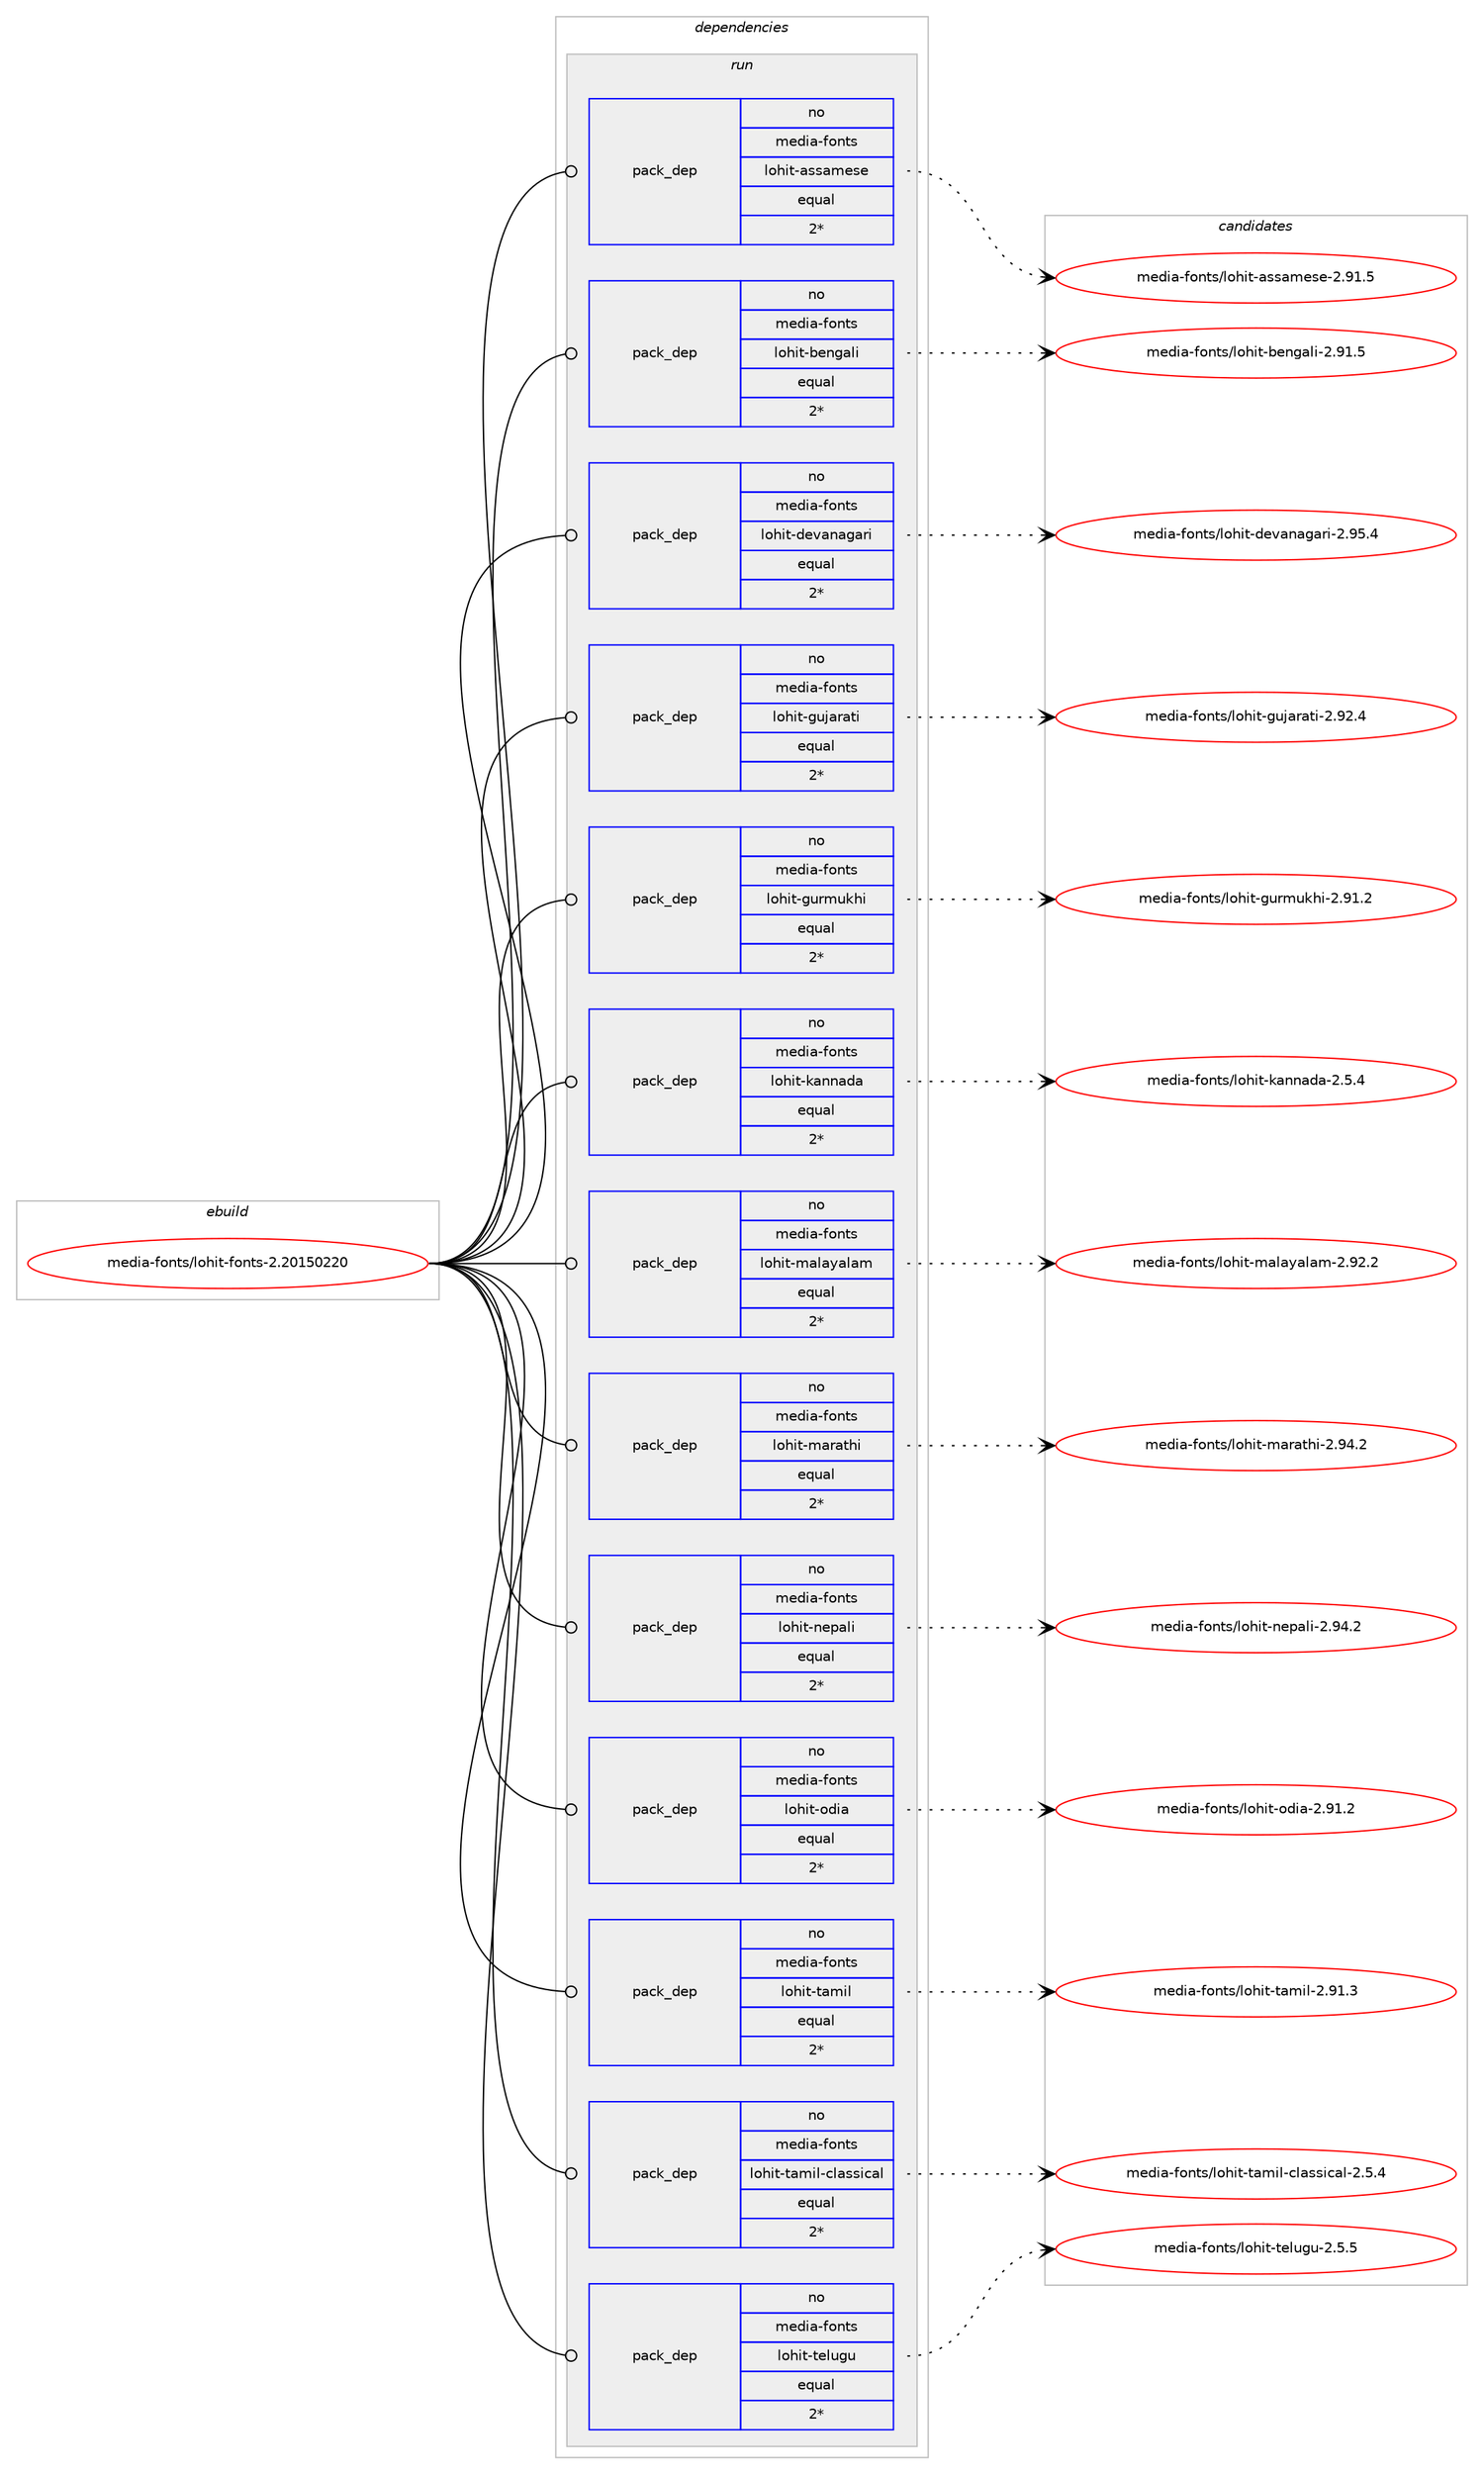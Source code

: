 digraph prolog {

# *************
# Graph options
# *************

newrank=true;
concentrate=true;
compound=true;
graph [rankdir=LR,fontname=Helvetica,fontsize=10,ranksep=1.5];#, ranksep=2.5, nodesep=0.2];
edge  [arrowhead=vee];
node  [fontname=Helvetica,fontsize=10];

# **********
# The ebuild
# **********

subgraph cluster_leftcol {
color=gray;
rank=same;
label=<<i>ebuild</i>>;
id [label="media-fonts/lohit-fonts-2.20150220", color=red, width=4, href="../media-fonts/lohit-fonts-2.20150220.svg"];
}

# ****************
# The dependencies
# ****************

subgraph cluster_midcol {
color=gray;
label=<<i>dependencies</i>>;
subgraph cluster_compile {
fillcolor="#eeeeee";
style=filled;
label=<<i>compile</i>>;
}
subgraph cluster_compileandrun {
fillcolor="#eeeeee";
style=filled;
label=<<i>compile and run</i>>;
}
subgraph cluster_run {
fillcolor="#eeeeee";
style=filled;
label=<<i>run</i>>;
subgraph pack574374 {
dependency777003 [label=<<TABLE BORDER="0" CELLBORDER="1" CELLSPACING="0" CELLPADDING="4" WIDTH="220"><TR><TD ROWSPAN="6" CELLPADDING="30">pack_dep</TD></TR><TR><TD WIDTH="110">no</TD></TR><TR><TD>media-fonts</TD></TR><TR><TD>lohit-assamese</TD></TR><TR><TD>equal</TD></TR><TR><TD>2*</TD></TR></TABLE>>, shape=none, color=blue];
}
id:e -> dependency777003:w [weight=20,style="solid",arrowhead="odot"];
subgraph pack574375 {
dependency777004 [label=<<TABLE BORDER="0" CELLBORDER="1" CELLSPACING="0" CELLPADDING="4" WIDTH="220"><TR><TD ROWSPAN="6" CELLPADDING="30">pack_dep</TD></TR><TR><TD WIDTH="110">no</TD></TR><TR><TD>media-fonts</TD></TR><TR><TD>lohit-bengali</TD></TR><TR><TD>equal</TD></TR><TR><TD>2*</TD></TR></TABLE>>, shape=none, color=blue];
}
id:e -> dependency777004:w [weight=20,style="solid",arrowhead="odot"];
subgraph pack574376 {
dependency777005 [label=<<TABLE BORDER="0" CELLBORDER="1" CELLSPACING="0" CELLPADDING="4" WIDTH="220"><TR><TD ROWSPAN="6" CELLPADDING="30">pack_dep</TD></TR><TR><TD WIDTH="110">no</TD></TR><TR><TD>media-fonts</TD></TR><TR><TD>lohit-devanagari</TD></TR><TR><TD>equal</TD></TR><TR><TD>2*</TD></TR></TABLE>>, shape=none, color=blue];
}
id:e -> dependency777005:w [weight=20,style="solid",arrowhead="odot"];
subgraph pack574377 {
dependency777006 [label=<<TABLE BORDER="0" CELLBORDER="1" CELLSPACING="0" CELLPADDING="4" WIDTH="220"><TR><TD ROWSPAN="6" CELLPADDING="30">pack_dep</TD></TR><TR><TD WIDTH="110">no</TD></TR><TR><TD>media-fonts</TD></TR><TR><TD>lohit-gujarati</TD></TR><TR><TD>equal</TD></TR><TR><TD>2*</TD></TR></TABLE>>, shape=none, color=blue];
}
id:e -> dependency777006:w [weight=20,style="solid",arrowhead="odot"];
subgraph pack574378 {
dependency777007 [label=<<TABLE BORDER="0" CELLBORDER="1" CELLSPACING="0" CELLPADDING="4" WIDTH="220"><TR><TD ROWSPAN="6" CELLPADDING="30">pack_dep</TD></TR><TR><TD WIDTH="110">no</TD></TR><TR><TD>media-fonts</TD></TR><TR><TD>lohit-gurmukhi</TD></TR><TR><TD>equal</TD></TR><TR><TD>2*</TD></TR></TABLE>>, shape=none, color=blue];
}
id:e -> dependency777007:w [weight=20,style="solid",arrowhead="odot"];
subgraph pack574379 {
dependency777008 [label=<<TABLE BORDER="0" CELLBORDER="1" CELLSPACING="0" CELLPADDING="4" WIDTH="220"><TR><TD ROWSPAN="6" CELLPADDING="30">pack_dep</TD></TR><TR><TD WIDTH="110">no</TD></TR><TR><TD>media-fonts</TD></TR><TR><TD>lohit-kannada</TD></TR><TR><TD>equal</TD></TR><TR><TD>2*</TD></TR></TABLE>>, shape=none, color=blue];
}
id:e -> dependency777008:w [weight=20,style="solid",arrowhead="odot"];
subgraph pack574380 {
dependency777009 [label=<<TABLE BORDER="0" CELLBORDER="1" CELLSPACING="0" CELLPADDING="4" WIDTH="220"><TR><TD ROWSPAN="6" CELLPADDING="30">pack_dep</TD></TR><TR><TD WIDTH="110">no</TD></TR><TR><TD>media-fonts</TD></TR><TR><TD>lohit-malayalam</TD></TR><TR><TD>equal</TD></TR><TR><TD>2*</TD></TR></TABLE>>, shape=none, color=blue];
}
id:e -> dependency777009:w [weight=20,style="solid",arrowhead="odot"];
subgraph pack574381 {
dependency777010 [label=<<TABLE BORDER="0" CELLBORDER="1" CELLSPACING="0" CELLPADDING="4" WIDTH="220"><TR><TD ROWSPAN="6" CELLPADDING="30">pack_dep</TD></TR><TR><TD WIDTH="110">no</TD></TR><TR><TD>media-fonts</TD></TR><TR><TD>lohit-marathi</TD></TR><TR><TD>equal</TD></TR><TR><TD>2*</TD></TR></TABLE>>, shape=none, color=blue];
}
id:e -> dependency777010:w [weight=20,style="solid",arrowhead="odot"];
subgraph pack574382 {
dependency777011 [label=<<TABLE BORDER="0" CELLBORDER="1" CELLSPACING="0" CELLPADDING="4" WIDTH="220"><TR><TD ROWSPAN="6" CELLPADDING="30">pack_dep</TD></TR><TR><TD WIDTH="110">no</TD></TR><TR><TD>media-fonts</TD></TR><TR><TD>lohit-nepali</TD></TR><TR><TD>equal</TD></TR><TR><TD>2*</TD></TR></TABLE>>, shape=none, color=blue];
}
id:e -> dependency777011:w [weight=20,style="solid",arrowhead="odot"];
subgraph pack574383 {
dependency777012 [label=<<TABLE BORDER="0" CELLBORDER="1" CELLSPACING="0" CELLPADDING="4" WIDTH="220"><TR><TD ROWSPAN="6" CELLPADDING="30">pack_dep</TD></TR><TR><TD WIDTH="110">no</TD></TR><TR><TD>media-fonts</TD></TR><TR><TD>lohit-odia</TD></TR><TR><TD>equal</TD></TR><TR><TD>2*</TD></TR></TABLE>>, shape=none, color=blue];
}
id:e -> dependency777012:w [weight=20,style="solid",arrowhead="odot"];
subgraph pack574384 {
dependency777013 [label=<<TABLE BORDER="0" CELLBORDER="1" CELLSPACING="0" CELLPADDING="4" WIDTH="220"><TR><TD ROWSPAN="6" CELLPADDING="30">pack_dep</TD></TR><TR><TD WIDTH="110">no</TD></TR><TR><TD>media-fonts</TD></TR><TR><TD>lohit-tamil</TD></TR><TR><TD>equal</TD></TR><TR><TD>2*</TD></TR></TABLE>>, shape=none, color=blue];
}
id:e -> dependency777013:w [weight=20,style="solid",arrowhead="odot"];
subgraph pack574385 {
dependency777014 [label=<<TABLE BORDER="0" CELLBORDER="1" CELLSPACING="0" CELLPADDING="4" WIDTH="220"><TR><TD ROWSPAN="6" CELLPADDING="30">pack_dep</TD></TR><TR><TD WIDTH="110">no</TD></TR><TR><TD>media-fonts</TD></TR><TR><TD>lohit-tamil-classical</TD></TR><TR><TD>equal</TD></TR><TR><TD>2*</TD></TR></TABLE>>, shape=none, color=blue];
}
id:e -> dependency777014:w [weight=20,style="solid",arrowhead="odot"];
subgraph pack574386 {
dependency777015 [label=<<TABLE BORDER="0" CELLBORDER="1" CELLSPACING="0" CELLPADDING="4" WIDTH="220"><TR><TD ROWSPAN="6" CELLPADDING="30">pack_dep</TD></TR><TR><TD WIDTH="110">no</TD></TR><TR><TD>media-fonts</TD></TR><TR><TD>lohit-telugu</TD></TR><TR><TD>equal</TD></TR><TR><TD>2*</TD></TR></TABLE>>, shape=none, color=blue];
}
id:e -> dependency777015:w [weight=20,style="solid",arrowhead="odot"];
}
}

# **************
# The candidates
# **************

subgraph cluster_choices {
rank=same;
color=gray;
label=<<i>candidates</i>>;

subgraph choice574374 {
color=black;
nodesep=1;
choice10910110010597451021111101161154710811110410511645971151159710910111510145504657494653 [label="media-fonts/lohit-assamese-2.91.5", color=red, width=4,href="../media-fonts/lohit-assamese-2.91.5.svg"];
dependency777003:e -> choice10910110010597451021111101161154710811110410511645971151159710910111510145504657494653:w [style=dotted,weight="100"];
}
subgraph choice574375 {
color=black;
nodesep=1;
choice10910110010597451021111101161154710811110410511645981011101039710810545504657494653 [label="media-fonts/lohit-bengali-2.91.5", color=red, width=4,href="../media-fonts/lohit-bengali-2.91.5.svg"];
dependency777004:e -> choice10910110010597451021111101161154710811110410511645981011101039710810545504657494653:w [style=dotted,weight="100"];
}
subgraph choice574376 {
color=black;
nodesep=1;
choice1091011001059745102111110116115471081111041051164510010111897110971039711410545504657534652 [label="media-fonts/lohit-devanagari-2.95.4", color=red, width=4,href="../media-fonts/lohit-devanagari-2.95.4.svg"];
dependency777005:e -> choice1091011001059745102111110116115471081111041051164510010111897110971039711410545504657534652:w [style=dotted,weight="100"];
}
subgraph choice574377 {
color=black;
nodesep=1;
choice10910110010597451021111101161154710811110410511645103117106971149711610545504657504652 [label="media-fonts/lohit-gujarati-2.92.4", color=red, width=4,href="../media-fonts/lohit-gujarati-2.92.4.svg"];
dependency777006:e -> choice10910110010597451021111101161154710811110410511645103117106971149711610545504657504652:w [style=dotted,weight="100"];
}
subgraph choice574378 {
color=black;
nodesep=1;
choice1091011001059745102111110116115471081111041051164510311711410911710710410545504657494650 [label="media-fonts/lohit-gurmukhi-2.91.2", color=red, width=4,href="../media-fonts/lohit-gurmukhi-2.91.2.svg"];
dependency777007:e -> choice1091011001059745102111110116115471081111041051164510311711410911710710410545504657494650:w [style=dotted,weight="100"];
}
subgraph choice574379 {
color=black;
nodesep=1;
choice10910110010597451021111101161154710811110410511645107971101109710097455046534652 [label="media-fonts/lohit-kannada-2.5.4", color=red, width=4,href="../media-fonts/lohit-kannada-2.5.4.svg"];
dependency777008:e -> choice10910110010597451021111101161154710811110410511645107971101109710097455046534652:w [style=dotted,weight="100"];
}
subgraph choice574380 {
color=black;
nodesep=1;
choice109101100105974510211111011611547108111104105116451099710897121971089710945504657504650 [label="media-fonts/lohit-malayalam-2.92.2", color=red, width=4,href="../media-fonts/lohit-malayalam-2.92.2.svg"];
dependency777009:e -> choice109101100105974510211111011611547108111104105116451099710897121971089710945504657504650:w [style=dotted,weight="100"];
}
subgraph choice574381 {
color=black;
nodesep=1;
choice10910110010597451021111101161154710811110410511645109971149711610410545504657524650 [label="media-fonts/lohit-marathi-2.94.2", color=red, width=4,href="../media-fonts/lohit-marathi-2.94.2.svg"];
dependency777010:e -> choice10910110010597451021111101161154710811110410511645109971149711610410545504657524650:w [style=dotted,weight="100"];
}
subgraph choice574382 {
color=black;
nodesep=1;
choice109101100105974510211111011611547108111104105116451101011129710810545504657524650 [label="media-fonts/lohit-nepali-2.94.2", color=red, width=4,href="../media-fonts/lohit-nepali-2.94.2.svg"];
dependency777011:e -> choice109101100105974510211111011611547108111104105116451101011129710810545504657524650:w [style=dotted,weight="100"];
}
subgraph choice574383 {
color=black;
nodesep=1;
choice109101100105974510211111011611547108111104105116451111001059745504657494650 [label="media-fonts/lohit-odia-2.91.2", color=red, width=4,href="../media-fonts/lohit-odia-2.91.2.svg"];
dependency777012:e -> choice109101100105974510211111011611547108111104105116451111001059745504657494650:w [style=dotted,weight="100"];
}
subgraph choice574384 {
color=black;
nodesep=1;
choice109101100105974510211111011611547108111104105116451169710910510845504657494651 [label="media-fonts/lohit-tamil-2.91.3", color=red, width=4,href="../media-fonts/lohit-tamil-2.91.3.svg"];
dependency777013:e -> choice109101100105974510211111011611547108111104105116451169710910510845504657494651:w [style=dotted,weight="100"];
}
subgraph choice574385 {
color=black;
nodesep=1;
choice10910110010597451021111101161154710811110410511645116971091051084599108971151151059997108455046534652 [label="media-fonts/lohit-tamil-classical-2.5.4", color=red, width=4,href="../media-fonts/lohit-tamil-classical-2.5.4.svg"];
dependency777014:e -> choice10910110010597451021111101161154710811110410511645116971091051084599108971151151059997108455046534652:w [style=dotted,weight="100"];
}
subgraph choice574386 {
color=black;
nodesep=1;
choice10910110010597451021111101161154710811110410511645116101108117103117455046534653 [label="media-fonts/lohit-telugu-2.5.5", color=red, width=4,href="../media-fonts/lohit-telugu-2.5.5.svg"];
dependency777015:e -> choice10910110010597451021111101161154710811110410511645116101108117103117455046534653:w [style=dotted,weight="100"];
}
}

}
